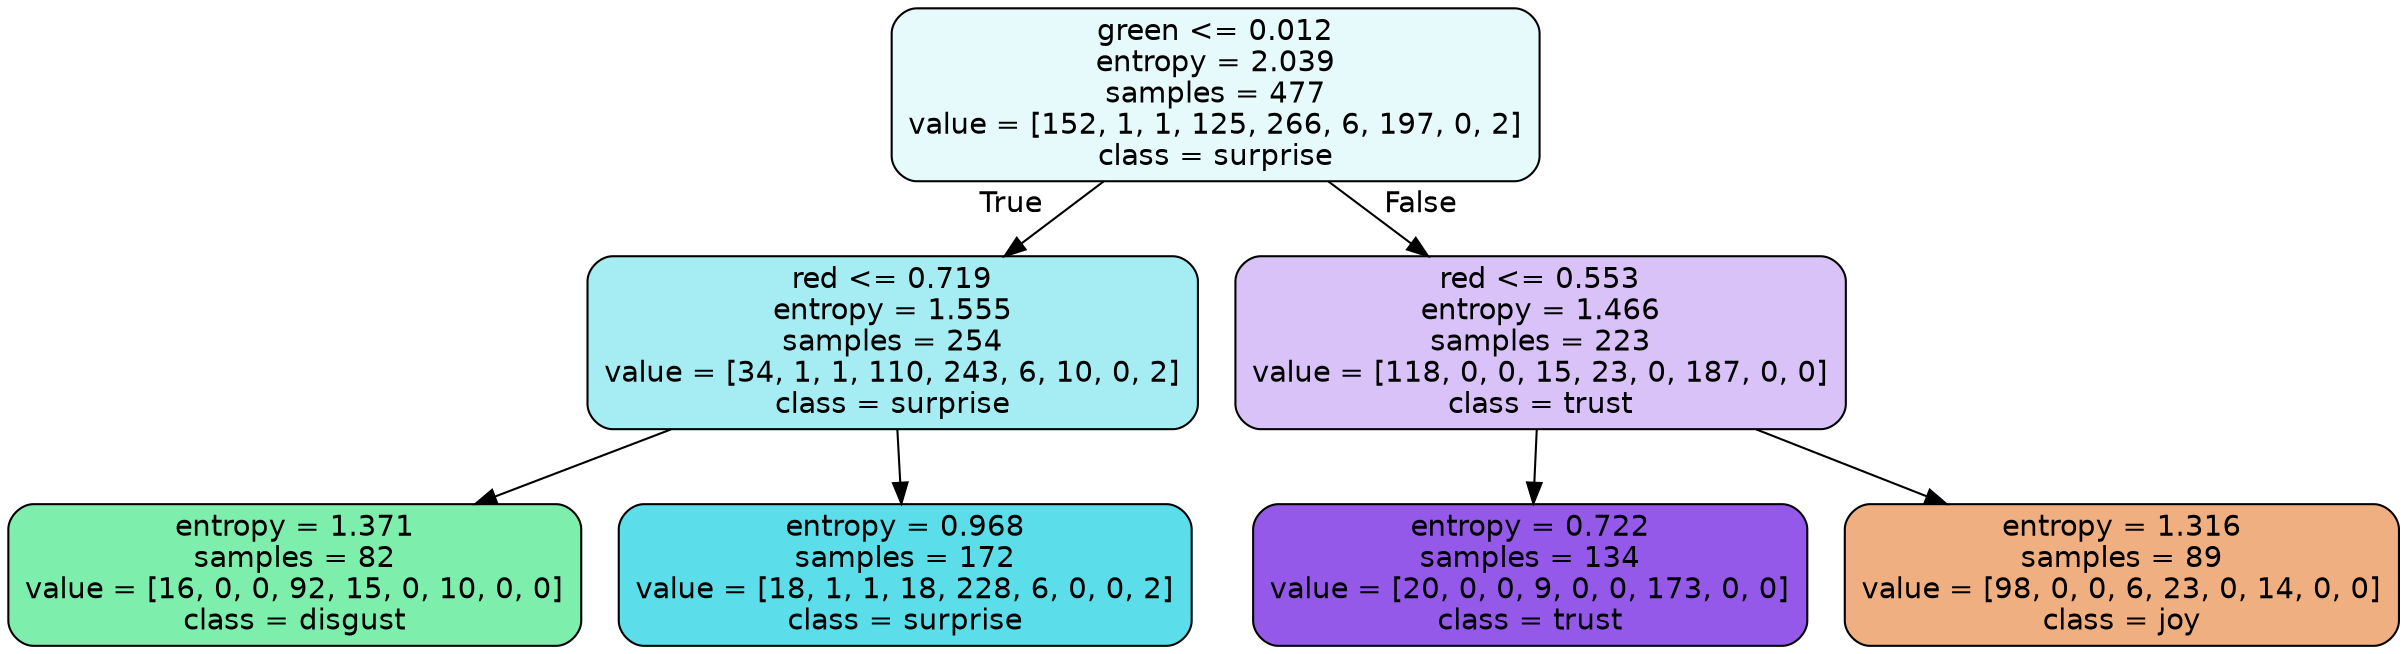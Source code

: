 digraph Tree {
node [shape=box, style="filled, rounded", color="black", fontname=helvetica] ;
edge [fontname=helvetica] ;
0 [label="green <= 0.012\nentropy = 2.039\nsamples = 477\nvalue = [152, 1, 1, 125, 266, 6, 197, 0, 2]\nclass = surprise", fillcolor="#39d7e520"] ;
1 [label="red <= 0.719\nentropy = 1.555\nsamples = 254\nvalue = [34, 1, 1, 110, 243, 6, 10, 0, 2]\nclass = surprise", fillcolor="#39d7e572"] ;
0 -> 1 [labeldistance=2.5, labelangle=45, headlabel="True"] ;
2 [label="entropy = 1.371\nsamples = 82\nvalue = [16, 0, 0, 92, 15, 0, 10, 0, 0]\nclass = disgust", fillcolor="#39e581a6"] ;
1 -> 2 ;
3 [label="entropy = 0.968\nsamples = 172\nvalue = [18, 1, 1, 18, 228, 6, 0, 0, 2]\nclass = surprise", fillcolor="#39d7e5d1"] ;
1 -> 3 ;
4 [label="red <= 0.553\nentropy = 1.466\nsamples = 223\nvalue = [118, 0, 0, 15, 23, 0, 187, 0, 0]\nclass = trust", fillcolor="#8139e54e"] ;
0 -> 4 [labeldistance=2.5, labelangle=-45, headlabel="False"] ;
5 [label="entropy = 0.722\nsamples = 134\nvalue = [20, 0, 0, 9, 0, 0, 173, 0, 0]\nclass = trust", fillcolor="#8139e5d6"] ;
4 -> 5 ;
6 [label="entropy = 1.316\nsamples = 89\nvalue = [98, 0, 0, 6, 23, 0, 14, 0, 0]\nclass = joy", fillcolor="#e58139a2"] ;
4 -> 6 ;
}